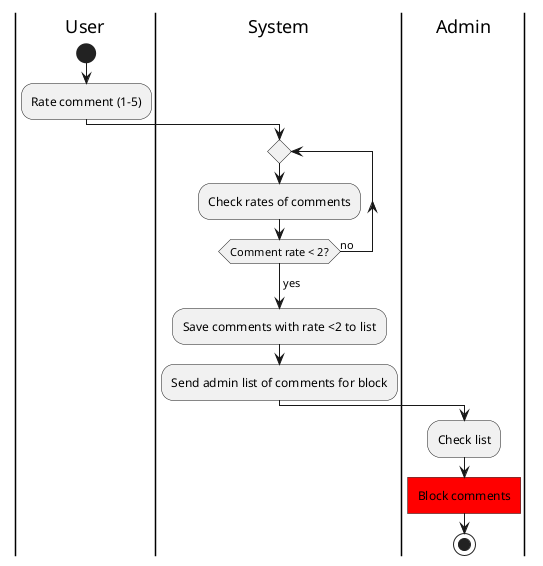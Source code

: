 
@startuml Activity
|User|
start
|User|
:Rate comment (1-5);
|System|
repeat
:Check rates of comments;
repeat while(Comment rate < 2?) is(no)
->yes;
:Save comments with rate <2 to list;
:Send admin list of comments for block;  
|Admin|
  :Check list;
  #Red:Block comments]
stop

@enduml
